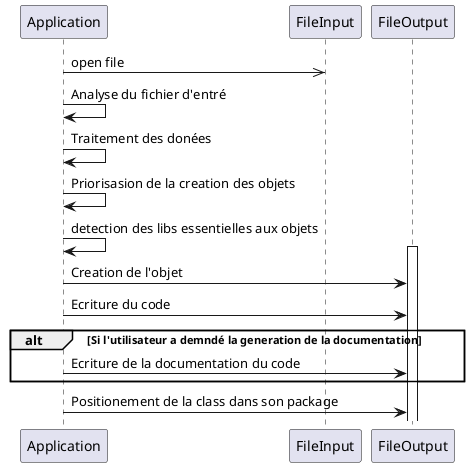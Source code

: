 @startuml

participant Application As A
participant FileInput As FI
participant FileOutput As FO

A ->> FI : open file 
A -> A : Analyse du fichier d'entré
A -> A : Traitement des donées
A -> A : Priorisasion de la creation des objets
A -> A : detection des libs essentielles aux objets

activate FO
A -> FO : Creation de l'objet
A -> FO : Ecriture du code 

Alt Si l'utilisateur a demndé la generation de la documentation
A -> FO : Ecriture de la documentation du code
end

A -> FO : Positionement de la class dans son package


@enduml